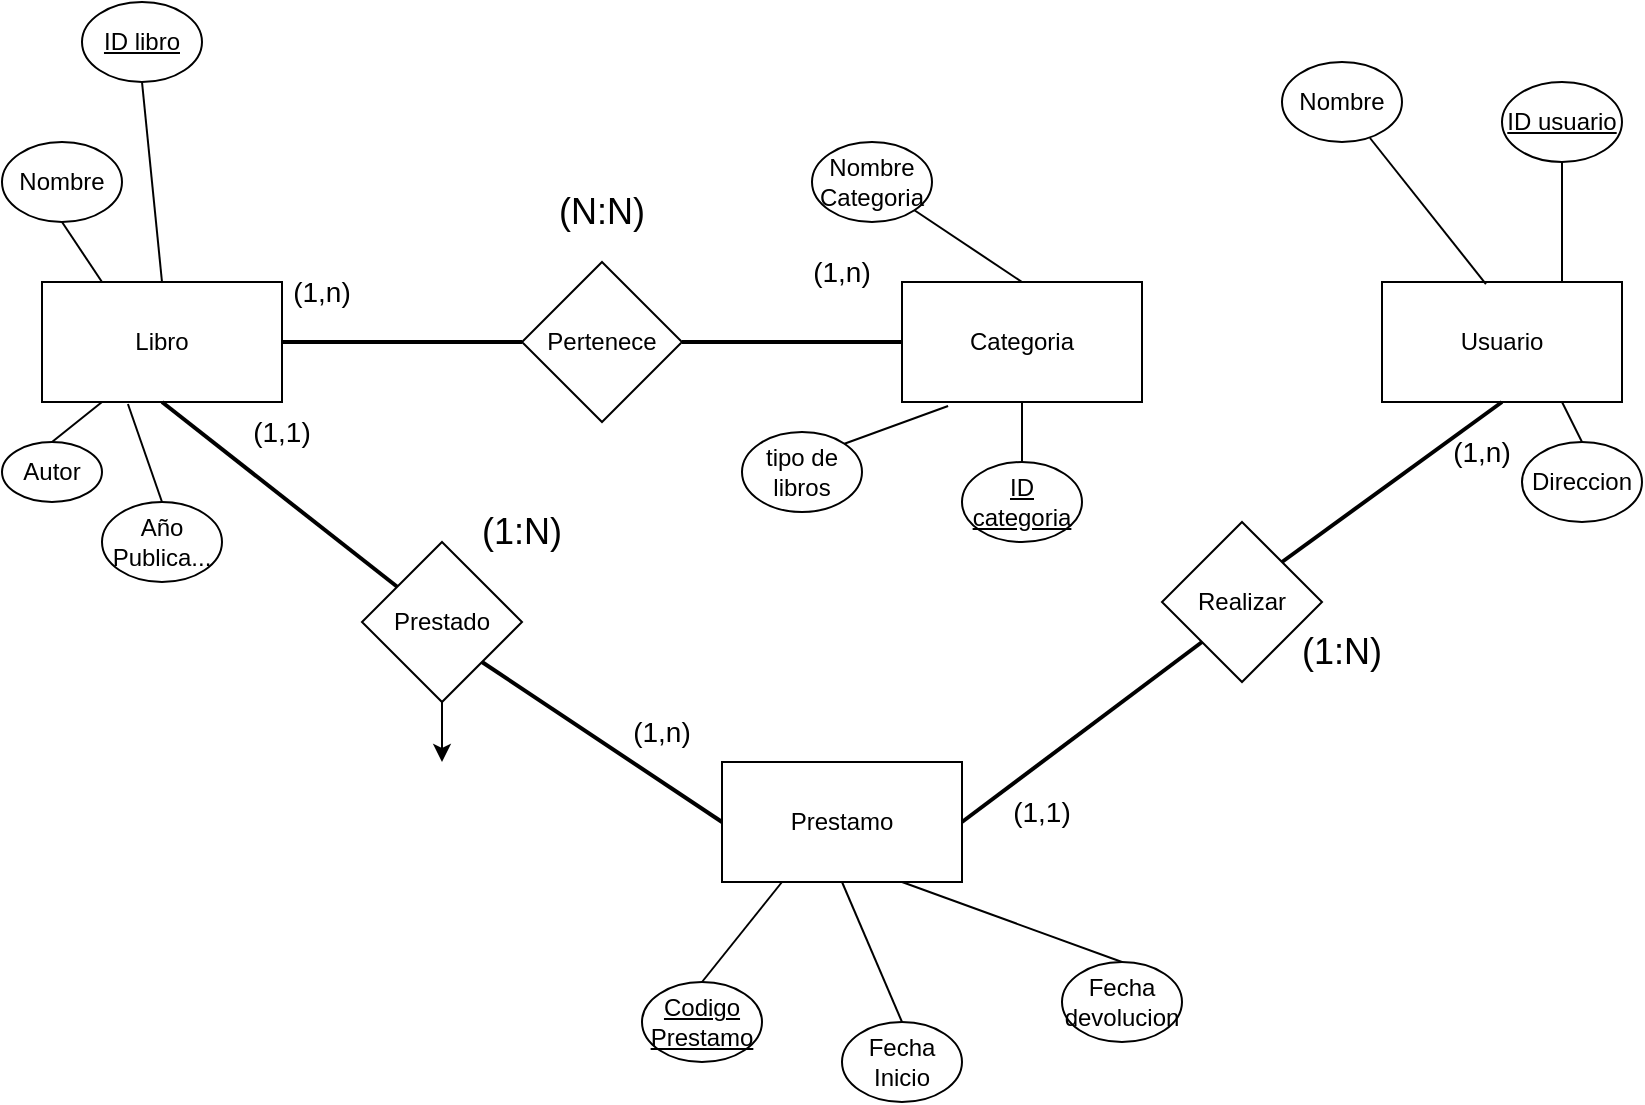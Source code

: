 <mxfile version="21.3.3" type="device">
  <diagram id="R2lEEEUBdFMjLlhIrx00" name="Page-1">
    <mxGraphModel dx="474" dy="763" grid="1" gridSize="10" guides="1" tooltips="1" connect="1" arrows="1" fold="1" page="1" pageScale="1" pageWidth="850" pageHeight="1100" math="0" shadow="0" extFonts="Permanent Marker^https://fonts.googleapis.com/css?family=Permanent+Marker">
      <root>
        <mxCell id="0" />
        <mxCell id="1" parent="0" />
        <mxCell id="tcFEj8BiSfgUI2yy5do_-1" value="Libro" style="rounded=0;whiteSpace=wrap;html=1;" vertex="1" parent="1">
          <mxGeometry x="40" y="560" width="120" height="60" as="geometry" />
        </mxCell>
        <mxCell id="tcFEj8BiSfgUI2yy5do_-2" value="Usuario" style="rounded=0;whiteSpace=wrap;html=1;" vertex="1" parent="1">
          <mxGeometry x="710" y="560" width="120" height="60" as="geometry" />
        </mxCell>
        <mxCell id="tcFEj8BiSfgUI2yy5do_-3" value="Categoria" style="rounded=0;whiteSpace=wrap;html=1;" vertex="1" parent="1">
          <mxGeometry x="470" y="560" width="120" height="60" as="geometry" />
        </mxCell>
        <mxCell id="tcFEj8BiSfgUI2yy5do_-4" value="Prestamo" style="rounded=0;whiteSpace=wrap;html=1;" vertex="1" parent="1">
          <mxGeometry x="380" y="800" width="120" height="60" as="geometry" />
        </mxCell>
        <mxCell id="tcFEj8BiSfgUI2yy5do_-5" value="" style="endArrow=none;html=1;rounded=0;entryX=0;entryY=0.5;entryDx=0;entryDy=0;exitX=1;exitY=0.5;exitDx=0;exitDy=0;strokeWidth=2;" edge="1" parent="1" source="tcFEj8BiSfgUI2yy5do_-7" target="tcFEj8BiSfgUI2yy5do_-3">
          <mxGeometry width="50" height="50" relative="1" as="geometry">
            <mxPoint x="570" y="650" as="sourcePoint" />
            <mxPoint x="620" y="600" as="targetPoint" />
          </mxGeometry>
        </mxCell>
        <mxCell id="tcFEj8BiSfgUI2yy5do_-6" value="" style="endArrow=none;html=1;rounded=0;entryX=0.5;entryY=1;entryDx=0;entryDy=0;exitX=1;exitY=0;exitDx=0;exitDy=0;strokeWidth=2;" edge="1" parent="1" source="tcFEj8BiSfgUI2yy5do_-9" target="tcFEj8BiSfgUI2yy5do_-2">
          <mxGeometry width="50" height="50" relative="1" as="geometry">
            <mxPoint x="170" y="600" as="sourcePoint" />
            <mxPoint x="390" y="600" as="targetPoint" />
          </mxGeometry>
        </mxCell>
        <mxCell id="tcFEj8BiSfgUI2yy5do_-8" value="" style="endArrow=none;html=1;rounded=0;entryX=0;entryY=0.5;entryDx=0;entryDy=0;exitX=1;exitY=0.5;exitDx=0;exitDy=0;strokeWidth=2;" edge="1" parent="1" source="tcFEj8BiSfgUI2yy5do_-1" target="tcFEj8BiSfgUI2yy5do_-7">
          <mxGeometry width="50" height="50" relative="1" as="geometry">
            <mxPoint x="160" y="590" as="sourcePoint" />
            <mxPoint x="380" y="590" as="targetPoint" />
          </mxGeometry>
        </mxCell>
        <mxCell id="tcFEj8BiSfgUI2yy5do_-7" value="Pertenece" style="rhombus;whiteSpace=wrap;html=1;" vertex="1" parent="1">
          <mxGeometry x="280" y="550" width="80" height="80" as="geometry" />
        </mxCell>
        <mxCell id="tcFEj8BiSfgUI2yy5do_-10" value="" style="endArrow=none;html=1;rounded=0;entryX=0;entryY=1;entryDx=0;entryDy=0;exitX=1;exitY=0.5;exitDx=0;exitDy=0;strokeWidth=2;" edge="1" parent="1" source="tcFEj8BiSfgUI2yy5do_-4" target="tcFEj8BiSfgUI2yy5do_-9">
          <mxGeometry width="50" height="50" relative="1" as="geometry">
            <mxPoint x="500" y="830" as="sourcePoint" />
            <mxPoint x="770" y="620" as="targetPoint" />
          </mxGeometry>
        </mxCell>
        <mxCell id="tcFEj8BiSfgUI2yy5do_-9" value="Realizar" style="rhombus;whiteSpace=wrap;html=1;" vertex="1" parent="1">
          <mxGeometry x="600" y="680" width="80" height="80" as="geometry" />
        </mxCell>
        <mxCell id="tcFEj8BiSfgUI2yy5do_-11" value="" style="endArrow=none;html=1;rounded=0;entryX=0.5;entryY=1;entryDx=0;entryDy=0;strokeWidth=2;" edge="1" parent="1" source="tcFEj8BiSfgUI2yy5do_-33" target="tcFEj8BiSfgUI2yy5do_-1">
          <mxGeometry width="50" height="50" relative="1" as="geometry">
            <mxPoint x="510" y="840" as="sourcePoint" />
            <mxPoint x="660" y="760" as="targetPoint" />
          </mxGeometry>
        </mxCell>
        <mxCell id="tcFEj8BiSfgUI2yy5do_-13" value="Autor" style="ellipse;whiteSpace=wrap;html=1;" vertex="1" parent="1">
          <mxGeometry x="20" y="640" width="50" height="30" as="geometry" />
        </mxCell>
        <mxCell id="tcFEj8BiSfgUI2yy5do_-14" value="Año&lt;br&gt;Publica..." style="ellipse;whiteSpace=wrap;html=1;" vertex="1" parent="1">
          <mxGeometry x="70" y="670" width="60" height="40" as="geometry" />
        </mxCell>
        <mxCell id="tcFEj8BiSfgUI2yy5do_-15" value="&lt;u&gt;ID libro&lt;/u&gt;" style="ellipse;whiteSpace=wrap;html=1;" vertex="1" parent="1">
          <mxGeometry x="60" y="420" width="60" height="40" as="geometry" />
        </mxCell>
        <mxCell id="tcFEj8BiSfgUI2yy5do_-16" value="Nombre" style="ellipse;whiteSpace=wrap;html=1;" vertex="1" parent="1">
          <mxGeometry x="20" y="490" width="60" height="40" as="geometry" />
        </mxCell>
        <mxCell id="tcFEj8BiSfgUI2yy5do_-17" value="&lt;u&gt;Codigo Prestamo&lt;/u&gt;" style="ellipse;whiteSpace=wrap;html=1;" vertex="1" parent="1">
          <mxGeometry x="340" y="910" width="60" height="40" as="geometry" />
        </mxCell>
        <mxCell id="tcFEj8BiSfgUI2yy5do_-18" value="tipo de libros" style="ellipse;whiteSpace=wrap;html=1;" vertex="1" parent="1">
          <mxGeometry x="390" y="635" width="60" height="40" as="geometry" />
        </mxCell>
        <mxCell id="tcFEj8BiSfgUI2yy5do_-19" value="Fecha Inicio" style="ellipse;whiteSpace=wrap;html=1;" vertex="1" parent="1">
          <mxGeometry x="440" y="930" width="60" height="40" as="geometry" />
        </mxCell>
        <mxCell id="tcFEj8BiSfgUI2yy5do_-20" value="Fecha devolucion" style="ellipse;whiteSpace=wrap;html=1;" vertex="1" parent="1">
          <mxGeometry x="550" y="900" width="60" height="40" as="geometry" />
        </mxCell>
        <mxCell id="tcFEj8BiSfgUI2yy5do_-22" value="&lt;u&gt;ID categoria&lt;/u&gt;" style="ellipse;whiteSpace=wrap;html=1;" vertex="1" parent="1">
          <mxGeometry x="500" y="650" width="60" height="40" as="geometry" />
        </mxCell>
        <mxCell id="tcFEj8BiSfgUI2yy5do_-23" value="Nombre&lt;br&gt;Categoria" style="ellipse;whiteSpace=wrap;html=1;" vertex="1" parent="1">
          <mxGeometry x="425" y="490" width="60" height="40" as="geometry" />
        </mxCell>
        <mxCell id="tcFEj8BiSfgUI2yy5do_-24" value="Nombre" style="ellipse;whiteSpace=wrap;html=1;" vertex="1" parent="1">
          <mxGeometry x="660" y="450" width="60" height="40" as="geometry" />
        </mxCell>
        <mxCell id="tcFEj8BiSfgUI2yy5do_-25" value="Direccion" style="ellipse;whiteSpace=wrap;html=1;" vertex="1" parent="1">
          <mxGeometry x="780" y="640" width="60" height="40" as="geometry" />
        </mxCell>
        <mxCell id="tcFEj8BiSfgUI2yy5do_-26" value="&lt;u&gt;ID usuario&lt;/u&gt;" style="ellipse;whiteSpace=wrap;html=1;" vertex="1" parent="1">
          <mxGeometry x="770" y="460" width="60" height="40" as="geometry" />
        </mxCell>
        <mxCell id="tcFEj8BiSfgUI2yy5do_-28" value="" style="endArrow=none;html=1;rounded=0;entryX=0.5;entryY=1;entryDx=0;entryDy=0;exitX=0.5;exitY=0;exitDx=0;exitDy=0;" edge="1" parent="1" source="tcFEj8BiSfgUI2yy5do_-1" target="tcFEj8BiSfgUI2yy5do_-15">
          <mxGeometry width="50" height="50" relative="1" as="geometry">
            <mxPoint x="90" y="650" as="sourcePoint" />
            <mxPoint x="140" y="600" as="targetPoint" />
          </mxGeometry>
        </mxCell>
        <mxCell id="tcFEj8BiSfgUI2yy5do_-29" value="" style="endArrow=none;html=1;rounded=0;entryX=0.5;entryY=1;entryDx=0;entryDy=0;exitX=0.25;exitY=0;exitDx=0;exitDy=0;" edge="1" parent="1" source="tcFEj8BiSfgUI2yy5do_-1" target="tcFEj8BiSfgUI2yy5do_-16">
          <mxGeometry width="50" height="50" relative="1" as="geometry">
            <mxPoint x="110" y="570" as="sourcePoint" />
            <mxPoint x="100" y="470" as="targetPoint" />
          </mxGeometry>
        </mxCell>
        <mxCell id="tcFEj8BiSfgUI2yy5do_-30" value="" style="endArrow=none;html=1;rounded=0;entryX=0.25;entryY=1;entryDx=0;entryDy=0;exitX=0.5;exitY=0;exitDx=0;exitDy=0;" edge="1" parent="1" source="tcFEj8BiSfgUI2yy5do_-13" target="tcFEj8BiSfgUI2yy5do_-1">
          <mxGeometry width="50" height="50" relative="1" as="geometry">
            <mxPoint x="80" y="570" as="sourcePoint" />
            <mxPoint x="60" y="540" as="targetPoint" />
          </mxGeometry>
        </mxCell>
        <mxCell id="tcFEj8BiSfgUI2yy5do_-31" value="" style="endArrow=none;html=1;rounded=0;entryX=0.5;entryY=0;entryDx=0;entryDy=0;exitX=0.358;exitY=1.017;exitDx=0;exitDy=0;exitPerimeter=0;" edge="1" parent="1" source="tcFEj8BiSfgUI2yy5do_-1" target="tcFEj8BiSfgUI2yy5do_-14">
          <mxGeometry width="50" height="50" relative="1" as="geometry">
            <mxPoint x="55" y="650" as="sourcePoint" />
            <mxPoint x="80" y="630" as="targetPoint" />
          </mxGeometry>
        </mxCell>
        <mxCell id="tcFEj8BiSfgUI2yy5do_-32" value="&lt;span style=&quot;font-size: 18px;&quot;&gt;(N:N)&lt;/span&gt;" style="text;html=1;strokeColor=none;fillColor=none;align=center;verticalAlign=middle;whiteSpace=wrap;rounded=0;" vertex="1" parent="1">
          <mxGeometry x="290" y="510" width="60" height="30" as="geometry" />
        </mxCell>
        <mxCell id="tcFEj8BiSfgUI2yy5do_-34" value="" style="endArrow=none;html=1;rounded=0;entryX=1;entryY=1;entryDx=0;entryDy=0;exitX=0;exitY=0.5;exitDx=0;exitDy=0;strokeWidth=2;" edge="1" parent="1" source="tcFEj8BiSfgUI2yy5do_-4" target="tcFEj8BiSfgUI2yy5do_-33">
          <mxGeometry width="50" height="50" relative="1" as="geometry">
            <mxPoint x="380" y="830" as="sourcePoint" />
            <mxPoint x="100" y="620" as="targetPoint" />
          </mxGeometry>
        </mxCell>
        <mxCell id="tcFEj8BiSfgUI2yy5do_-46" style="edgeStyle=orthogonalEdgeStyle;rounded=0;orthogonalLoop=1;jettySize=auto;html=1;" edge="1" parent="1" source="tcFEj8BiSfgUI2yy5do_-33">
          <mxGeometry relative="1" as="geometry">
            <mxPoint x="240" y="800" as="targetPoint" />
          </mxGeometry>
        </mxCell>
        <mxCell id="tcFEj8BiSfgUI2yy5do_-33" value="Prestado" style="rhombus;whiteSpace=wrap;html=1;" vertex="1" parent="1">
          <mxGeometry x="200" y="690" width="80" height="80" as="geometry" />
        </mxCell>
        <mxCell id="tcFEj8BiSfgUI2yy5do_-35" value="&lt;span style=&quot;font-size: 18px;&quot;&gt;(1:N)&lt;/span&gt;" style="text;html=1;strokeColor=none;fillColor=none;align=center;verticalAlign=middle;whiteSpace=wrap;rounded=0;" vertex="1" parent="1">
          <mxGeometry x="250" y="670" width="60" height="30" as="geometry" />
        </mxCell>
        <mxCell id="tcFEj8BiSfgUI2yy5do_-36" value="&lt;span style=&quot;font-size: 18px;&quot;&gt;(1:N)&lt;/span&gt;" style="text;html=1;strokeColor=none;fillColor=none;align=center;verticalAlign=middle;whiteSpace=wrap;rounded=0;" vertex="1" parent="1">
          <mxGeometry x="660" y="730" width="60" height="30" as="geometry" />
        </mxCell>
        <mxCell id="tcFEj8BiSfgUI2yy5do_-37" value="" style="endArrow=none;html=1;rounded=0;entryX=0.5;entryY=0;entryDx=0;entryDy=0;" edge="1" parent="1" target="tcFEj8BiSfgUI2yy5do_-17">
          <mxGeometry width="50" height="50" relative="1" as="geometry">
            <mxPoint x="410" y="860" as="sourcePoint" />
            <mxPoint x="610" y="600" as="targetPoint" />
          </mxGeometry>
        </mxCell>
        <mxCell id="tcFEj8BiSfgUI2yy5do_-38" value="" style="endArrow=none;html=1;rounded=0;entryX=0.5;entryY=0;entryDx=0;entryDy=0;exitX=0.5;exitY=1;exitDx=0;exitDy=0;" edge="1" parent="1" source="tcFEj8BiSfgUI2yy5do_-4" target="tcFEj8BiSfgUI2yy5do_-19">
          <mxGeometry width="50" height="50" relative="1" as="geometry">
            <mxPoint x="560" y="650" as="sourcePoint" />
            <mxPoint x="610" y="600" as="targetPoint" />
          </mxGeometry>
        </mxCell>
        <mxCell id="tcFEj8BiSfgUI2yy5do_-39" value="" style="endArrow=none;html=1;rounded=0;entryX=0.5;entryY=0;entryDx=0;entryDy=0;exitX=0.75;exitY=1;exitDx=0;exitDy=0;" edge="1" parent="1" source="tcFEj8BiSfgUI2yy5do_-4" target="tcFEj8BiSfgUI2yy5do_-20">
          <mxGeometry width="50" height="50" relative="1" as="geometry">
            <mxPoint x="560" y="650" as="sourcePoint" />
            <mxPoint x="610" y="600" as="targetPoint" />
          </mxGeometry>
        </mxCell>
        <mxCell id="tcFEj8BiSfgUI2yy5do_-40" value="" style="endArrow=none;html=1;rounded=0;entryX=0.5;entryY=0;entryDx=0;entryDy=0;exitX=0.5;exitY=1;exitDx=0;exitDy=0;" edge="1" parent="1" source="tcFEj8BiSfgUI2yy5do_-3" target="tcFEj8BiSfgUI2yy5do_-22">
          <mxGeometry width="50" height="50" relative="1" as="geometry">
            <mxPoint x="420" y="870" as="sourcePoint" />
            <mxPoint x="380" y="920" as="targetPoint" />
          </mxGeometry>
        </mxCell>
        <mxCell id="tcFEj8BiSfgUI2yy5do_-41" value="" style="endArrow=none;html=1;rounded=0;entryX=0.192;entryY=1.033;entryDx=0;entryDy=0;exitX=1;exitY=0;exitDx=0;exitDy=0;entryPerimeter=0;" edge="1" parent="1" source="tcFEj8BiSfgUI2yy5do_-18" target="tcFEj8BiSfgUI2yy5do_-3">
          <mxGeometry width="50" height="50" relative="1" as="geometry">
            <mxPoint x="540" y="630" as="sourcePoint" />
            <mxPoint x="540" y="660" as="targetPoint" />
          </mxGeometry>
        </mxCell>
        <mxCell id="tcFEj8BiSfgUI2yy5do_-42" value="" style="endArrow=none;html=1;rounded=0;entryX=1;entryY=1;entryDx=0;entryDy=0;exitX=0.5;exitY=0;exitDx=0;exitDy=0;" edge="1" parent="1" source="tcFEj8BiSfgUI2yy5do_-3" target="tcFEj8BiSfgUI2yy5do_-23">
          <mxGeometry width="50" height="50" relative="1" as="geometry">
            <mxPoint x="451" y="651" as="sourcePoint" />
            <mxPoint x="503" y="632" as="targetPoint" />
          </mxGeometry>
        </mxCell>
        <mxCell id="tcFEj8BiSfgUI2yy5do_-43" value="" style="endArrow=none;html=1;rounded=0;exitX=0.5;exitY=0;exitDx=0;exitDy=0;entryX=0.75;entryY=1;entryDx=0;entryDy=0;" edge="1" parent="1" source="tcFEj8BiSfgUI2yy5do_-25" target="tcFEj8BiSfgUI2yy5do_-2">
          <mxGeometry width="50" height="50" relative="1" as="geometry">
            <mxPoint x="690" y="650" as="sourcePoint" />
            <mxPoint x="740" y="600" as="targetPoint" />
          </mxGeometry>
        </mxCell>
        <mxCell id="tcFEj8BiSfgUI2yy5do_-44" value="" style="endArrow=none;html=1;rounded=0;entryX=0.733;entryY=0.95;entryDx=0;entryDy=0;entryPerimeter=0;exitX=0.433;exitY=0.017;exitDx=0;exitDy=0;exitPerimeter=0;" edge="1" parent="1" source="tcFEj8BiSfgUI2yy5do_-2" target="tcFEj8BiSfgUI2yy5do_-24">
          <mxGeometry width="50" height="50" relative="1" as="geometry">
            <mxPoint x="690" y="650" as="sourcePoint" />
            <mxPoint x="740" y="600" as="targetPoint" />
          </mxGeometry>
        </mxCell>
        <mxCell id="tcFEj8BiSfgUI2yy5do_-45" value="" style="endArrow=none;html=1;rounded=0;exitX=0.5;exitY=1;exitDx=0;exitDy=0;entryX=0.75;entryY=0;entryDx=0;entryDy=0;" edge="1" parent="1" source="tcFEj8BiSfgUI2yy5do_-26" target="tcFEj8BiSfgUI2yy5do_-2">
          <mxGeometry width="50" height="50" relative="1" as="geometry">
            <mxPoint x="820" y="650" as="sourcePoint" />
            <mxPoint x="810" y="630" as="targetPoint" />
          </mxGeometry>
        </mxCell>
        <mxCell id="tcFEj8BiSfgUI2yy5do_-47" value="&lt;span style=&quot;font-size: 14px;&quot;&gt;(1,n)&lt;/span&gt;" style="text;html=1;strokeColor=none;fillColor=none;align=center;verticalAlign=middle;whiteSpace=wrap;rounded=0;" vertex="1" parent="1">
          <mxGeometry x="320" y="770" width="60" height="30" as="geometry" />
        </mxCell>
        <mxCell id="tcFEj8BiSfgUI2yy5do_-48" value="&lt;span style=&quot;font-size: 14px;&quot;&gt;(1,1)&lt;/span&gt;" style="text;html=1;strokeColor=none;fillColor=none;align=center;verticalAlign=middle;whiteSpace=wrap;rounded=0;" vertex="1" parent="1">
          <mxGeometry x="130" y="620" width="60" height="30" as="geometry" />
        </mxCell>
        <mxCell id="tcFEj8BiSfgUI2yy5do_-49" value="&lt;span style=&quot;font-size: 14px;&quot;&gt;(1,n)&lt;/span&gt;" style="text;html=1;strokeColor=none;fillColor=none;align=center;verticalAlign=middle;whiteSpace=wrap;rounded=0;" vertex="1" parent="1">
          <mxGeometry x="150" y="550" width="60" height="30" as="geometry" />
        </mxCell>
        <mxCell id="tcFEj8BiSfgUI2yy5do_-50" value="&lt;span style=&quot;font-size: 14px;&quot;&gt;(1,n)&lt;/span&gt;" style="text;html=1;strokeColor=none;fillColor=none;align=center;verticalAlign=middle;whiteSpace=wrap;rounded=0;" vertex="1" parent="1">
          <mxGeometry x="410" y="540" width="60" height="30" as="geometry" />
        </mxCell>
        <mxCell id="tcFEj8BiSfgUI2yy5do_-51" value="&lt;span style=&quot;font-size: 14px;&quot;&gt;(1,1)&lt;/span&gt;" style="text;html=1;strokeColor=none;fillColor=none;align=center;verticalAlign=middle;whiteSpace=wrap;rounded=0;" vertex="1" parent="1">
          <mxGeometry x="510" y="810" width="60" height="30" as="geometry" />
        </mxCell>
        <mxCell id="tcFEj8BiSfgUI2yy5do_-52" value="&lt;span style=&quot;font-size: 14px;&quot;&gt;(1,n)&lt;/span&gt;" style="text;html=1;strokeColor=none;fillColor=none;align=center;verticalAlign=middle;whiteSpace=wrap;rounded=0;" vertex="1" parent="1">
          <mxGeometry x="730" y="630" width="60" height="30" as="geometry" />
        </mxCell>
      </root>
    </mxGraphModel>
  </diagram>
</mxfile>
